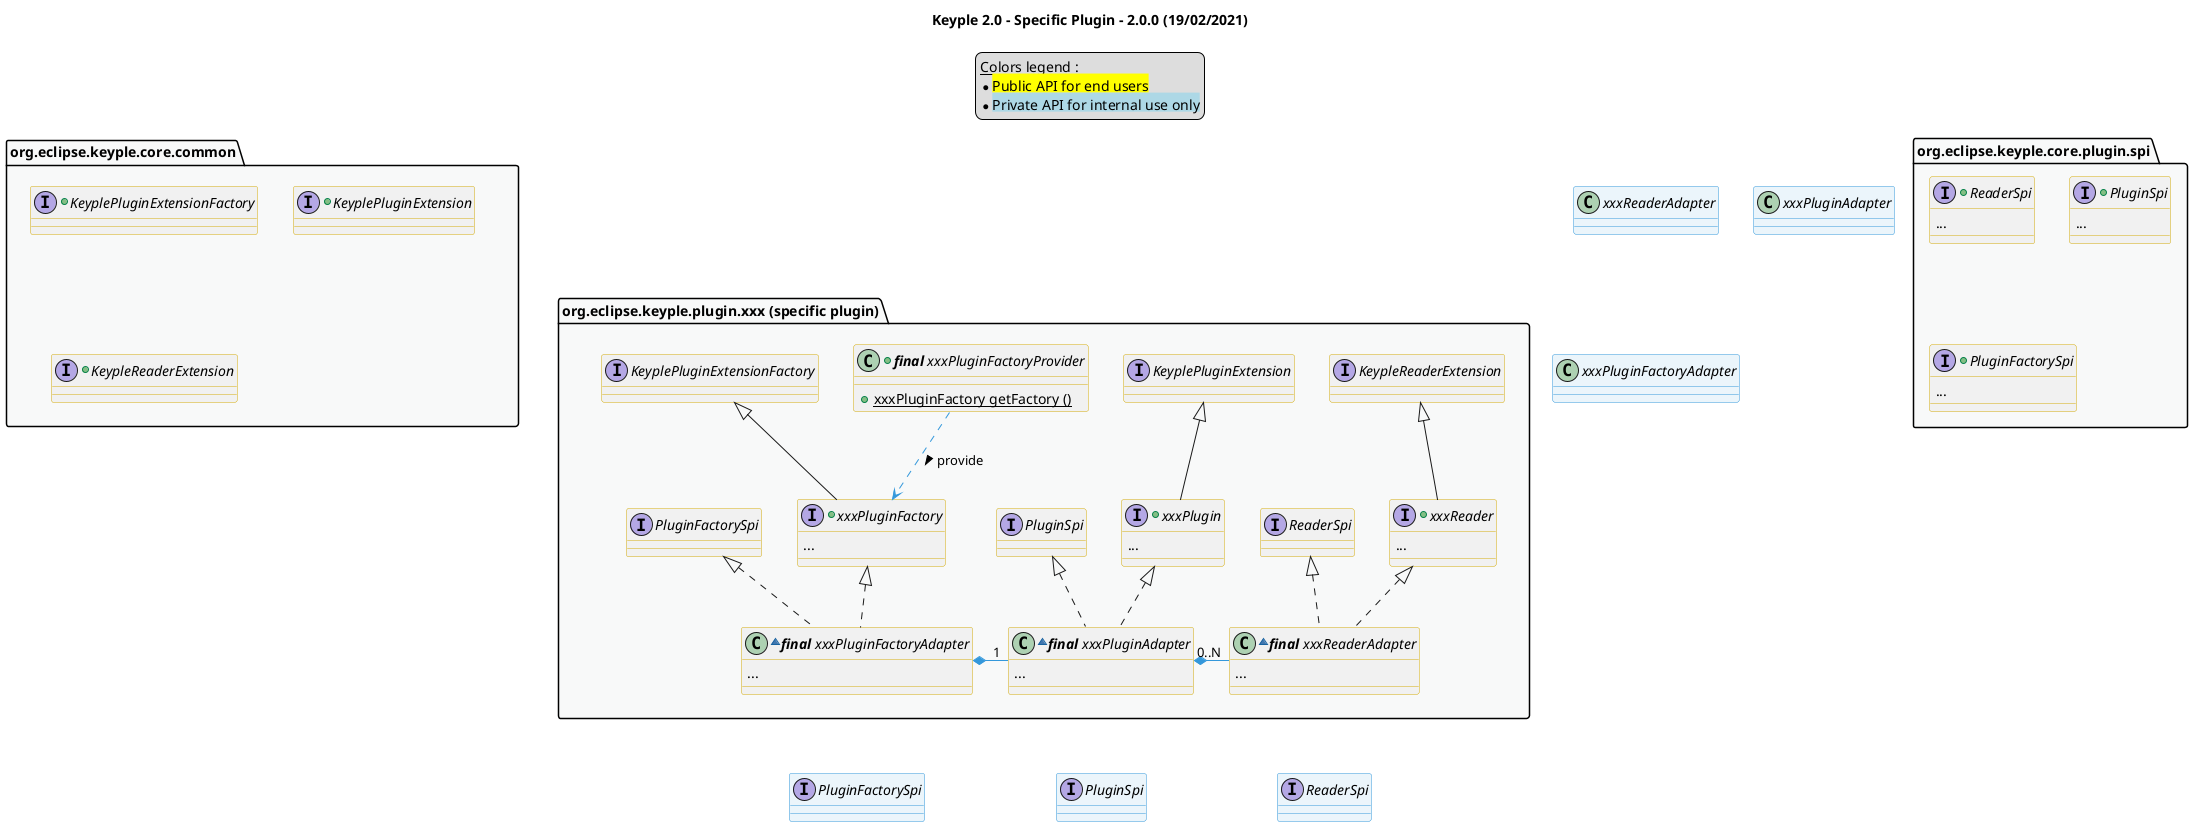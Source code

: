 @startuml
title
    Keyple 2.0 - Specific Plugin - 2.0.0 (19/02/2021)
end title

' == THEME ==

'Couleurs issues de : https://htmlcolorcodes.com/fr/tableau-de-couleur/tableau-de-couleur-design-plat/
!define C_GREY1 F8F9F9
!define C_GREY2 F2F3F4
!define C_GREY3 E5E7E9
!define C_GREY4 D7DBDD
!define C_GREY5 CACFD2
!define C_GREY6 BDC3C7
!define C_LINK 3498DB
!define C_USE 27AE60

skinparam Shadowing false
skinparam ClassFontStyle italic
skinparam ClassBorderColor #D4AC0D
skinparam stereotypeABorderColor #A9DCDF
skinparam stereotypeIBorderColor #B4A7E5
skinparam stereotypeCBorderColor #ADD1B2
skinparam stereotypeEBorderColor #EB93DF
' Red
skinparam ClassBackgroundColor<<red>> #FDEDEC
skinparam ClassBorderColor<<red>> #E74C3C
hide <<red>> stereotype
' Purple
skinparam ClassBackgroundColor<<purple>> #F4ECF7
skinparam ClassBorderColor<<purple>> #8E44AD
hide <<purple>> stereotype
' blue
skinparam ClassBackgroundColor<<blue>> #EBF5FB
skinparam ClassBorderColor<<blue>> #3498DB
hide <<blue>> stereotype
' Green
skinparam ClassBackgroundColor<<green>> #E9F7EF
skinparam ClassBorderColor<<green>> #27AE60
hide <<green>> stereotype
' Grey
skinparam ClassBackgroundColor<<grey>> #EAECEE
skinparam ClassBorderColor<<grey>> #2C3E50
hide <<grey>> stereotype

' == CONTENT ==

legend top
    __Colors legend__ :
    * <back:yellow>Public API for end users</back>
    * <back:lightBlue>Private API for internal use only</back>
end legend

package "org.eclipse.keyple.core.common" as commonsApi {
    +interface KeyplePluginExtensionFactory {
    }
    +interface KeyplePluginExtension {
    }
    +interface KeypleReaderExtension {
    }
}

package "org.eclipse.keyple.core.plugin.spi" as pluginSpi {
    +interface ReaderSpi {
        ...
    }
    +interface PluginSpi {
        ...
    }
    +interface PluginFactorySpi {
        ...
    }
}

package "org.eclipse.keyple.plugin.xxx (specific plugin)" as specificPluginApi {
    +class "**final** xxxPluginFactoryProvider" as xxxPluginFactoryProvider {
        +{static} xxxPluginFactory getFactory ()
    }
    +interface xxxPluginFactory extends KeyplePluginExtensionFactory {
        ...
    }
    +interface xxxPlugin extends KeyplePluginExtension {
        ...
    }
    +interface xxxReader extends KeypleReaderExtension {
        ...
    }
    ' Adapters
    ~class "**final** xxxPluginFactoryAdapter" as xxxPluginFactoryAdapter implements xxxPluginFactory, PluginFactorySpi {
        ...
    }
    ~class "**final** xxxPluginAdapter" as xxxPluginAdapter implements xxxPlugin, PluginSpi {
        ...
    }
    ~class "**final** xxxReaderAdapter" as xxxReaderAdapter implements xxxReader, ReaderSpi {
        ...
    }
}

' Associations

xxxPluginFactoryProvider ..> xxxPluginFactory #C_LINK : provide >
xxxPluginFactoryAdapter *- "1" xxxPluginAdapter #C_LINK
xxxPluginAdapter *- "0..N" xxxReaderAdapter #C_LINK

' == LAYOUT ==

commonsApi -[hidden]- specificPluginApi
xxxReaderAdapter -[hidden]- ReaderSpi
xxxPluginAdapter -[hidden]- PluginSpi
xxxPluginFactoryAdapter -[hidden]- PluginFactorySpi

' == STYLE ==

package commonsApi #C_GREY1 {}
package pluginSpi #C_GREY1 {}
package specificPluginApi #C_GREY1 {}

class xxxReaderAdapter <<blue>>
class xxxPluginAdapter <<blue>>
class xxxPluginFactoryAdapter <<blue>>
interface ReaderSpi <<blue>>
interface PluginSpi <<blue>>
interface PluginFactorySpi <<blue>>

@enduml